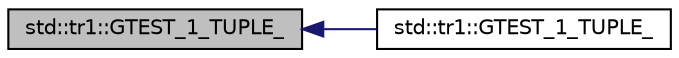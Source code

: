 digraph "std::tr1::GTEST_1_TUPLE_"
{
  edge [fontname="Helvetica",fontsize="10",labelfontname="Helvetica",labelfontsize="10"];
  node [fontname="Helvetica",fontsize="10",shape=record];
  rankdir="LR";
  Node4 [label="std::tr1::GTEST_1_TUPLE_",height=0.2,width=0.4,color="black", fillcolor="grey75", style="filled", fontcolor="black"];
  Node4 -> Node5 [dir="back",color="midnightblue",fontsize="10",style="solid",fontname="Helvetica"];
  Node5 [label="std::tr1::GTEST_1_TUPLE_",height=0.2,width=0.4,color="black", fillcolor="white", style="filled",URL="$d2/db7/namespacestd_1_1tr1.html#a8b196fb65b7521a688f59c51418ab191"];
}
